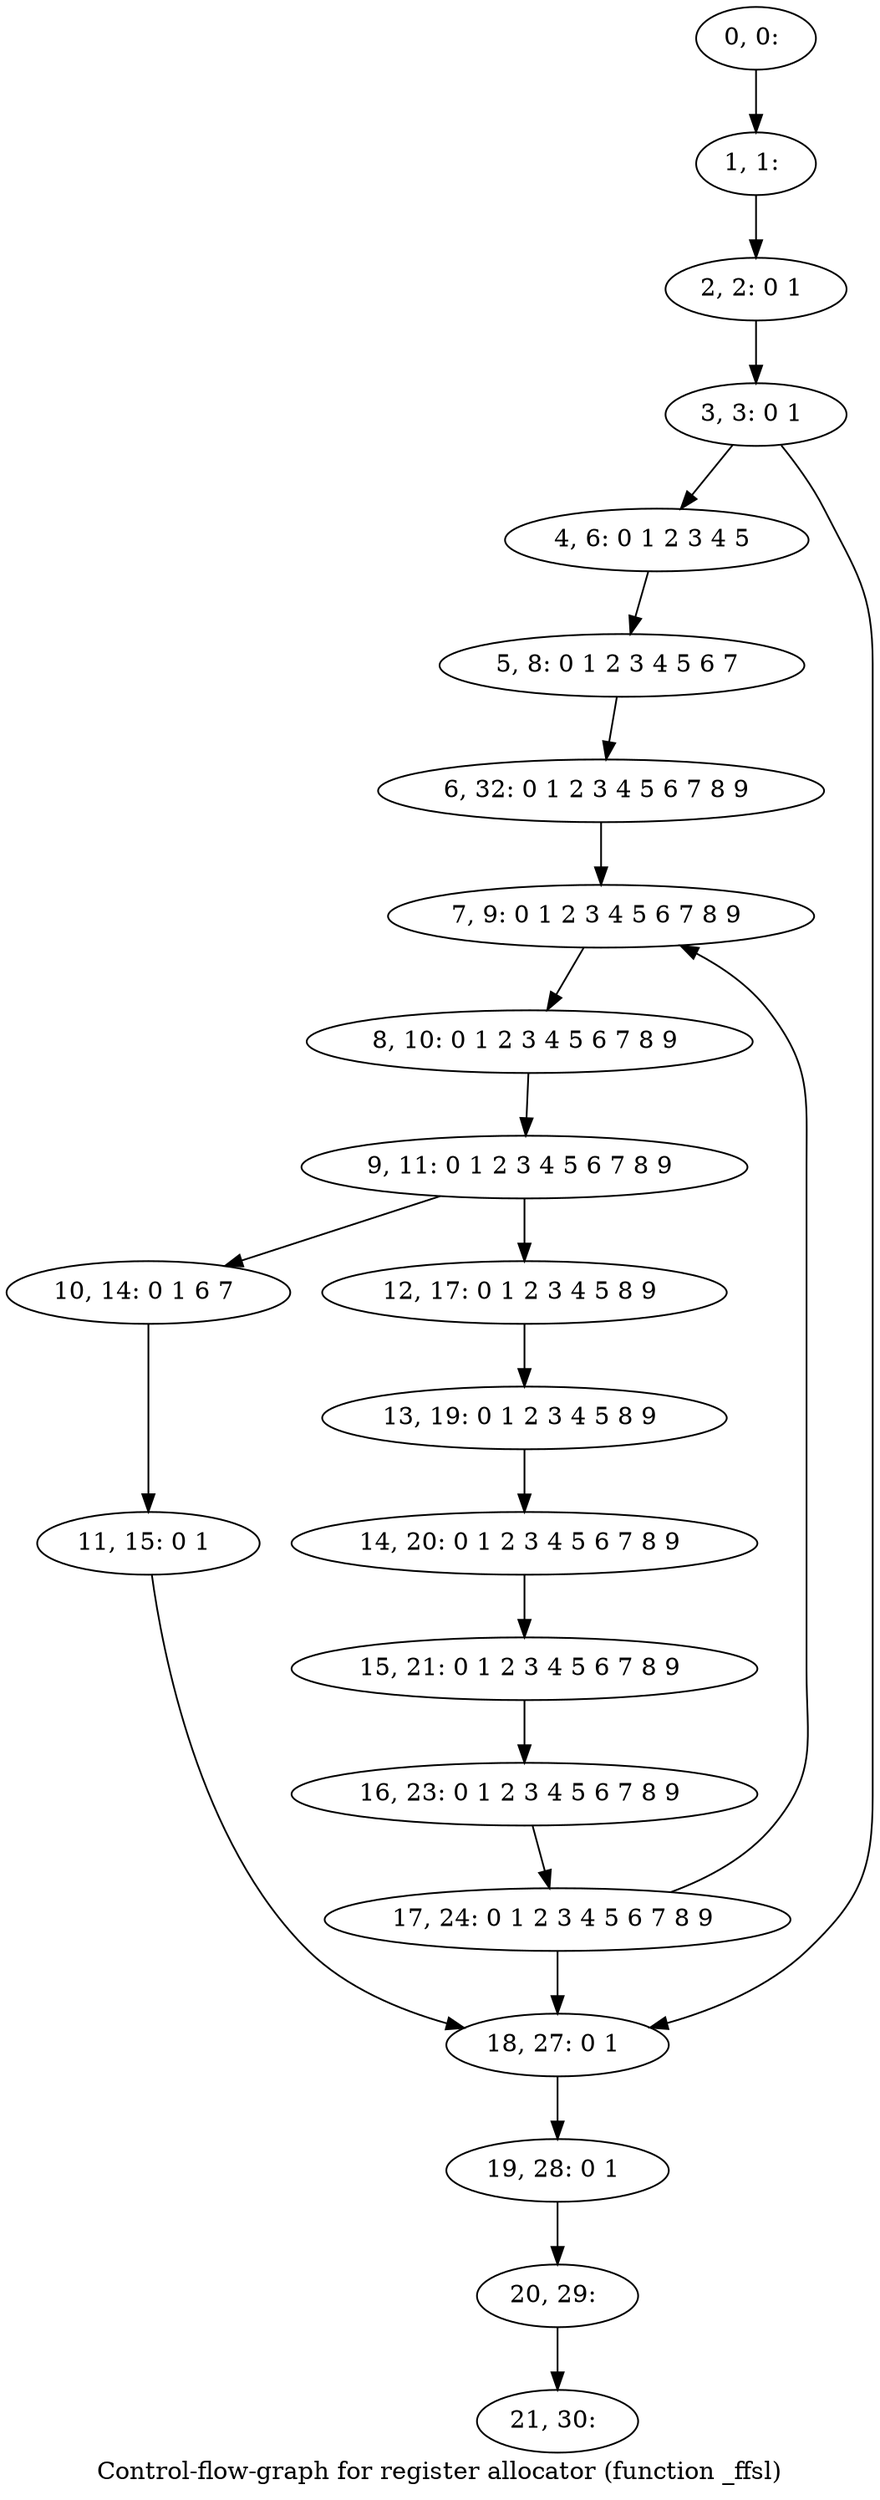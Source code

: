 digraph G {
graph [label="Control-flow-graph for register allocator (function _ffsl)"]
0[label="0, 0: "];
1[label="1, 1: "];
2[label="2, 2: 0 1 "];
3[label="3, 3: 0 1 "];
4[label="4, 6: 0 1 2 3 4 5 "];
5[label="5, 8: 0 1 2 3 4 5 6 7 "];
6[label="6, 32: 0 1 2 3 4 5 6 7 8 9 "];
7[label="7, 9: 0 1 2 3 4 5 6 7 8 9 "];
8[label="8, 10: 0 1 2 3 4 5 6 7 8 9 "];
9[label="9, 11: 0 1 2 3 4 5 6 7 8 9 "];
10[label="10, 14: 0 1 6 7 "];
11[label="11, 15: 0 1 "];
12[label="12, 17: 0 1 2 3 4 5 8 9 "];
13[label="13, 19: 0 1 2 3 4 5 8 9 "];
14[label="14, 20: 0 1 2 3 4 5 6 7 8 9 "];
15[label="15, 21: 0 1 2 3 4 5 6 7 8 9 "];
16[label="16, 23: 0 1 2 3 4 5 6 7 8 9 "];
17[label="17, 24: 0 1 2 3 4 5 6 7 8 9 "];
18[label="18, 27: 0 1 "];
19[label="19, 28: 0 1 "];
20[label="20, 29: "];
21[label="21, 30: "];
0->1 ;
1->2 ;
2->3 ;
3->4 ;
3->18 ;
4->5 ;
5->6 ;
6->7 ;
7->8 ;
8->9 ;
9->10 ;
9->12 ;
10->11 ;
11->18 ;
12->13 ;
13->14 ;
14->15 ;
15->16 ;
16->17 ;
17->18 ;
17->7 ;
18->19 ;
19->20 ;
20->21 ;
}
